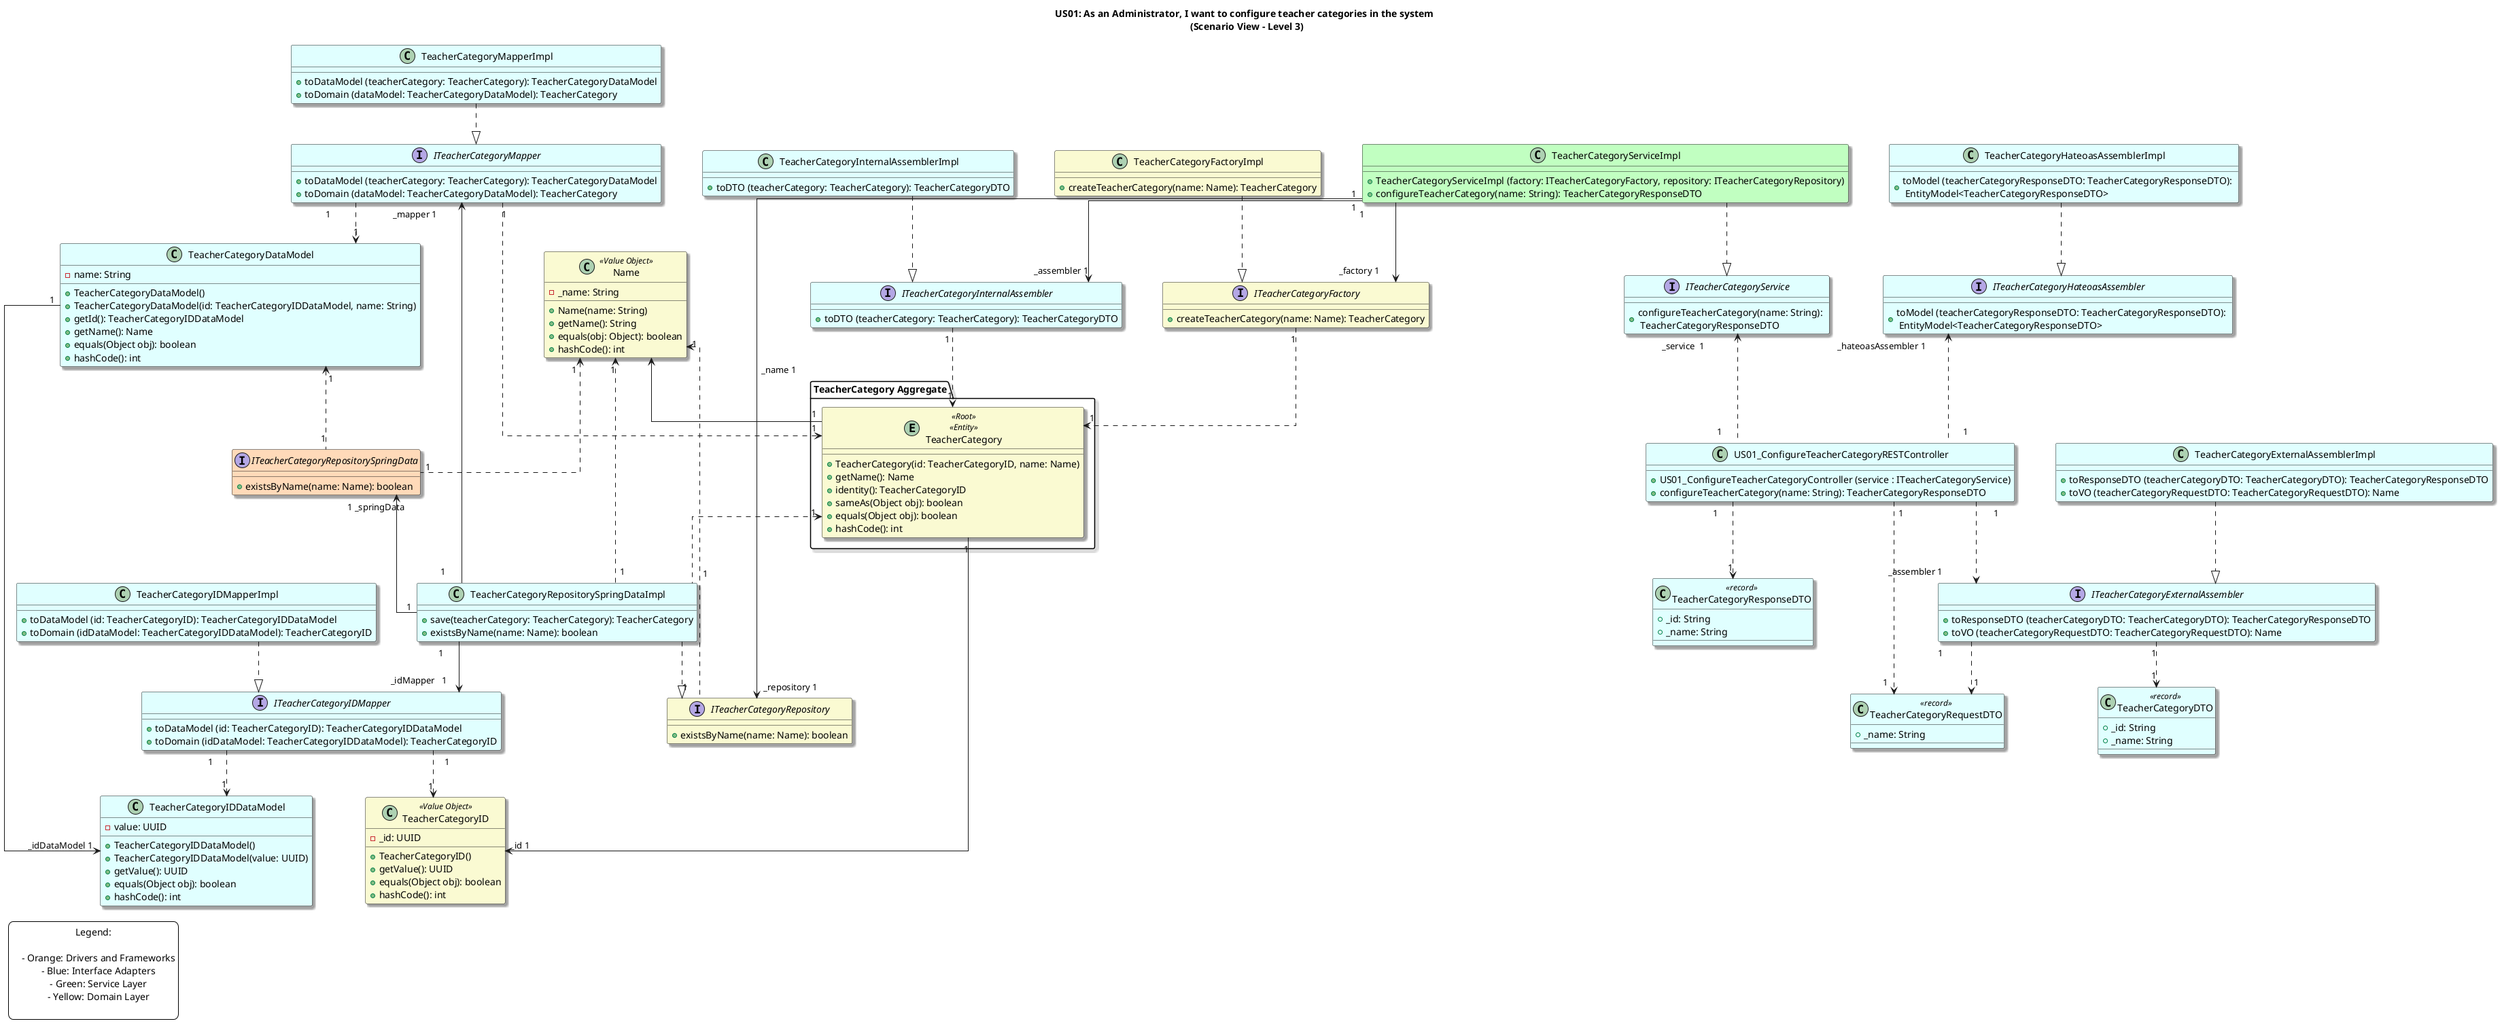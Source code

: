 @startuml

title US01: As an Administrator, I want to configure teacher categories in the system \n (Scenario View - Level 3)

skinparam backgroundColor white
skinparam ranksep 60
skinparam nodesep 60
skinparam linetype ortho
skinparam defaultTextAlignment center
skinparam shadowing true

legend left
Legend:

    - Orange: Drivers and Frameworks
    - Blue: Interface Adapters
    - Green: Service Layer
    - Yellow: Domain Layer

end legend


' ======= CONTROLLER =======

class US01_ConfigureTeacherCategoryRESTController #E0FFFF{
      + US01_ConfigureTeacherCategoryController (service : ITeacherCategoryService)
      + configureTeacherCategory(name: String): TeacherCategoryResponseDTO
}

' ======= SERVICE =======

interface ITeacherCategoryService #E0FFFF{
    + configureTeacherCategory(name: String): \n TeacherCategoryResponseDTO
}

class TeacherCategoryServiceImpl #C1FFC1{
    + TeacherCategoryServiceImpl (factory: ITeacherCategoryFactory, repository: ITeacherCategoryRepository)
    + configureTeacherCategory(name: String): TeacherCategoryResponseDTO
}

' ======= REPOSITORY =======

interface ITeacherCategoryRepository #FAFAD2{
      + existsByName(name: Name): boolean
}

class TeacherCategoryRepositorySpringDataImpl #E0FFFF {
   + save(teacherCategory: TeacherCategory): TeacherCategory
   + existsByName(name: Name): boolean
}

interface ITeacherCategoryRepositorySpringData #FFDAB9{
      + existsByName(name: Name): boolean
}

' ======= FACTORY =======

interface ITeacherCategoryFactory  	#FAFAD2{
  + createTeacherCategory(name: Name): TeacherCategory
}

class TeacherCategoryFactoryImpl #FAFAD2{
  + createTeacherCategory(name: Name): TeacherCategory
}

' ======= AGGREGATE =======

package "TeacherCategory Aggregate"  {
    Entity TeacherCategory <<Root>> <<Entity>> #FAFAD2{
      + TeacherCategory(id: TeacherCategoryID, name: Name)
      + getName(): Name
      + identity(): TeacherCategoryID
      + sameAs(Object obj): boolean
      + equals(Object obj): boolean
      + hashCode(): int
    }
}

' ======= VALUE OBJECTS =======

class Name <<Value Object>> #FAFAD2{
  - _name: String
  + Name(name: String)
  + getName(): String
  + equals(obj: Object): boolean
  + hashCode(): int
}

class TeacherCategoryID <<Value Object>> #FAFAD2{
   - _id: UUID
   + TeacherCategoryID()
   + getValue(): UUID
   + equals(Object obj): boolean
   + hashCode(): int
}

' ======= DATAMODEL =======

class TeacherCategoryDataModel #E0FFFF{
   - name: String
   + TeacherCategoryDataModel()
   + TeacherCategoryDataModel(id: TeacherCategoryIDDataModel, name: String)
   + getId(): TeacherCategoryIDDataModel
   + getName(): Name
   + equals(Object obj): boolean
   + hashCode(): int
}

class TeacherCategoryIDDataModel #E0FFFF {
   - value: UUID
   + TeacherCategoryIDDataModel()
   + TeacherCategoryIDDataModel(value: UUID)
   + getValue(): UUID
   + equals(Object obj): boolean
   + hashCode(): int
}

' ======= MAPPERS =======

interface ITeacherCategoryIDMapper #E0FFFF{
   + toDataModel (id: TeacherCategoryID): TeacherCategoryIDDataModel
   + toDomain (idDataModel: TeacherCategoryIDDataModel): TeacherCategoryID
}

class TeacherCategoryIDMapperImpl #E0FFFF{
   + toDataModel (id: TeacherCategoryID): TeacherCategoryIDDataModel
   + toDomain (idDataModel: TeacherCategoryIDDataModel): TeacherCategoryID
}

interface ITeacherCategoryMapper #E0FFFF{
   + toDataModel (teacherCategory: TeacherCategory): TeacherCategoryDataModel
   + toDomain (dataModel: TeacherCategoryDataModel): TeacherCategory
}

class TeacherCategoryMapperImpl #E0FFFF{
   + toDataModel (teacherCategory: TeacherCategory): TeacherCategoryDataModel
   + toDomain (dataModel: TeacherCategoryDataModel): TeacherCategory
}


' ======= DTO =======

class TeacherCategoryResponseDTO <<record>> #E0FFFF {
    + _id: String
    + _name: String
}

class TeacherCategoryDTO <<record>> #E0FFFF {
    + _id: String
    + _name: String
}

class TeacherCategoryRequestDTO <<record>> #E0FFFF {
    + _name: String
}

' ======= Assembler =======

interface ITeacherCategoryInternalAssembler #E0FFFF  {
    + toDTO (teacherCategory: TeacherCategory): TeacherCategoryDTO
}

class TeacherCategoryInternalAssemblerImpl #E0FFFF {
    + toDTO (teacherCategory: TeacherCategory): TeacherCategoryDTO
}

interface ITeacherCategoryExternalAssembler #E0FFFF  {
    + toResponseDTO (teacherCategoryDTO: TeacherCategoryDTO): TeacherCategoryResponseDTO
    + toVO (teacherCategoryRequestDTO: TeacherCategoryRequestDTO): Name
}

class TeacherCategoryExternalAssemblerImpl #E0FFFF {
    + toResponseDTO (teacherCategoryDTO: TeacherCategoryDTO): TeacherCategoryResponseDTO
    + toVO (teacherCategoryRequestDTO: TeacherCategoryRequestDTO): Name
}

interface ITeacherCategoryHateoasAssembler #E0FFFF  {
    + toModel (teacherCategoryResponseDTO: TeacherCategoryResponseDTO): \n EntityModel<TeacherCategoryResponseDTO>
}

class TeacherCategoryHateoasAssemblerImpl #E0FFFF {
    + toModel (teacherCategoryResponseDTO: TeacherCategoryResponseDTO): \n EntityModel<TeacherCategoryResponseDTO>
}

' ======= NAVIGABILITY =======

US01_ConfigureTeacherCategoryRESTController "1" .u.> "_service  1             " ITeacherCategoryService
US01_ConfigureTeacherCategoryRESTController "1" ..> "1" TeacherCategoryResponseDTO
US01_ConfigureTeacherCategoryRESTController "1" ..> "1" TeacherCategoryRequestDTO
US01_ConfigureTeacherCategoryRESTController "1"..> "_assembler 1" ITeacherCategoryExternalAssembler
US01_ConfigureTeacherCategoryRESTController "1".u.> "_hateoasAssembler 1" ITeacherCategoryHateoasAssembler
TeacherCategoryHateoasAssemblerImpl ..|> ITeacherCategoryHateoasAssembler

TeacherCategoryExternalAssemblerImpl ..|> ITeacherCategoryExternalAssembler
ITeacherCategoryExternalAssembler "1"..> "1" TeacherCategoryDTO
ITeacherCategoryExternalAssembler "1"..> "1" TeacherCategoryRequestDTO

TeacherCategoryServiceImpl ..|> ITeacherCategoryService
TeacherCategoryServiceImpl "1"--> "_factory 1             " ITeacherCategoryFactory
TeacherCategoryServiceImpl "1" --> "_repository 1        " ITeacherCategoryRepository
TeacherCategoryServiceImpl "1" --> "_assembler 1        " ITeacherCategoryInternalAssembler
TeacherCategoryInternalAssemblerImpl ..|> ITeacherCategoryInternalAssembler

ITeacherCategoryInternalAssembler "1"..> "1" TeacherCategory

TeacherCategoryFactoryImpl..|> ITeacherCategoryFactory
ITeacherCategoryFactory "1"..> "1" TeacherCategory

TeacherCategoryRepositorySpringDataImpl ..|> ITeacherCategoryRepository
TeacherCategoryRepositorySpringDataImpl "1"-u-> "1 _springData" ITeacherCategoryRepositorySpringData
TeacherCategoryRepositorySpringDataImpl "1".u.> "1" TeacherCategory
TeacherCategoryRepositorySpringDataImpl "1"..> "1" Name
TeacherCategoryRepositorySpringDataImpl "1"-u-> "_mapper 1        " ITeacherCategoryMapper
TeacherCategoryRepositorySpringDataImpl "1" -->"   _idMapper   1            " ITeacherCategoryIDMapper
ITeacherCategoryRepositorySpringData "1" .u.> "1" TeacherCategoryDataModel
ITeacherCategoryRepositorySpringData "1" .u.> "1" Name
ITeacherCategoryRepository "1" .u.> "1" Name

TeacherCategoryMapperImpl ..|> ITeacherCategoryMapper
TeacherCategoryIDMapperImpl ..|> ITeacherCategoryIDMapper
ITeacherCategoryIDMapper "1" ..> "1 " TeacherCategoryIDDataModel
ITeacherCategoryIDMapper "1" ..> "1"  TeacherCategoryID
ITeacherCategoryMapper "1   "..> "1   " TeacherCategoryDataModel
ITeacherCategoryMapper "1"..> "1" TeacherCategory

TeacherCategoryDataModel "1" --> "_idDataModel 1 "TeacherCategoryIDDataModel

TeacherCategory "1"-u-> "                                            _name 1"Name
TeacherCategory "1"-l-> "_id 1    "TeacherCategoryID

@enduml
